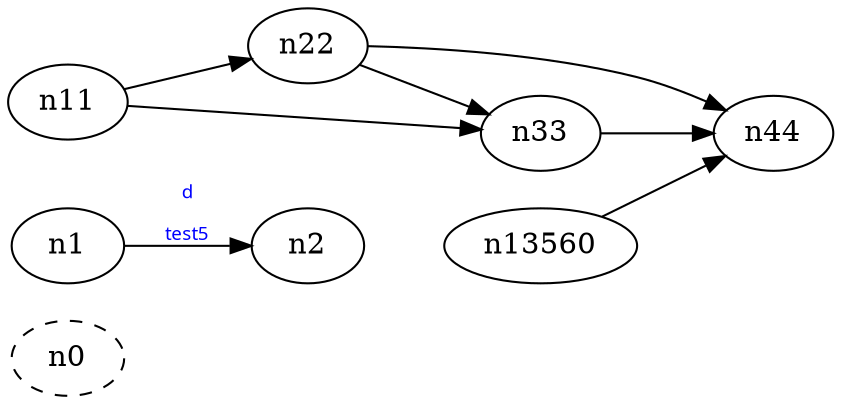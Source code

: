 digraph test5 {
	rankdir=LR;
	fontcolor=blue; /* c0; c1; c0 -- c1 */
	n0 [style=dashed];
	n1 -> n2 [fontname="comic sans", label="d\n\l\G", fontcolor=blue, fontsize=9];
	n11 -> n22;
	n11 -> n33;
	n13560 -> n44;
	n22 -> n33;
	n22 -> n44;
	n33 -> n44;
}
